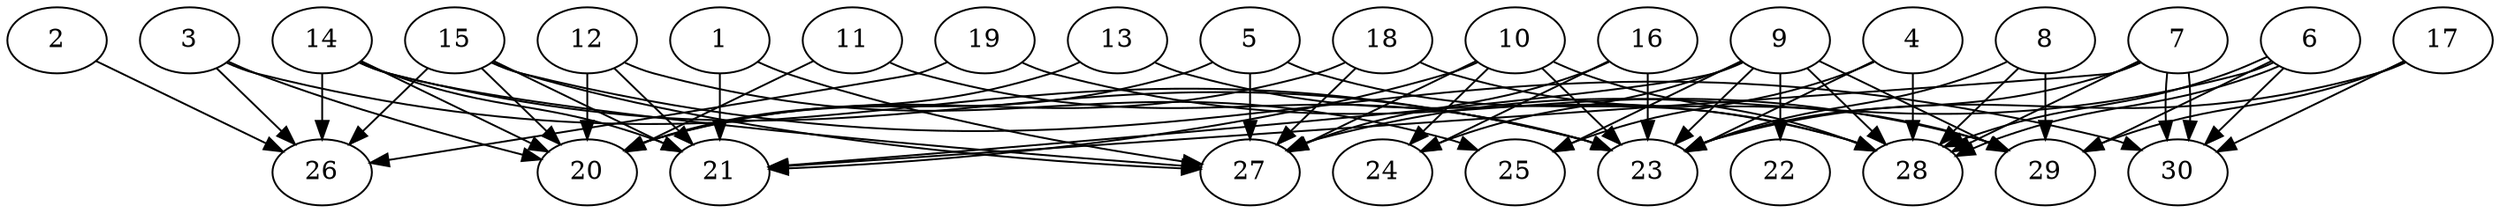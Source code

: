 // DAG automatically generated by daggen at Thu Oct  3 14:04:19 2019
// ./daggen --dot -n 30 --ccr 0.4 --fat 0.9 --regular 0.9 --density 0.6 --mindata 5242880 --maxdata 52428800 
digraph G {
  1 [size="64983040", alpha="0.17", expect_size="25993216"] 
  1 -> 21 [size ="25993216"]
  1 -> 27 [size ="25993216"]
  2 [size="41720320", alpha="0.00", expect_size="16688128"] 
  2 -> 26 [size ="16688128"]
  3 [size="93337600", alpha="0.12", expect_size="37335040"] 
  3 -> 20 [size ="37335040"]
  3 -> 23 [size ="37335040"]
  3 -> 26 [size ="37335040"]
  4 [size="45644800", alpha="0.09", expect_size="18257920"] 
  4 -> 23 [size ="18257920"]
  4 -> 25 [size ="18257920"]
  4 -> 28 [size ="18257920"]
  5 [size="73676800", alpha="0.04", expect_size="29470720"] 
  5 -> 20 [size ="29470720"]
  5 -> 27 [size ="29470720"]
  5 -> 28 [size ="29470720"]
  6 [size="24552960", alpha="0.18", expect_size="9821184"] 
  6 -> 27 [size ="9821184"]
  6 -> 28 [size ="9821184"]
  6 -> 28 [size ="9821184"]
  6 -> 29 [size ="9821184"]
  6 -> 30 [size ="9821184"]
  7 [size="90096640", alpha="0.07", expect_size="36038656"] 
  7 -> 21 [size ="36038656"]
  7 -> 23 [size ="36038656"]
  7 -> 28 [size ="36038656"]
  7 -> 30 [size ="36038656"]
  7 -> 30 [size ="36038656"]
  8 [size="106810880", alpha="0.04", expect_size="42724352"] 
  8 -> 23 [size ="42724352"]
  8 -> 28 [size ="42724352"]
  8 -> 29 [size ="42724352"]
  9 [size="44011520", alpha="0.19", expect_size="17604608"] 
  9 -> 21 [size ="17604608"]
  9 -> 22 [size ="17604608"]
  9 -> 23 [size ="17604608"]
  9 -> 24 [size ="17604608"]
  9 -> 25 [size ="17604608"]
  9 -> 28 [size ="17604608"]
  9 -> 29 [size ="17604608"]
  10 [size="24514560", alpha="0.03", expect_size="9805824"] 
  10 -> 21 [size ="9805824"]
  10 -> 23 [size ="9805824"]
  10 -> 24 [size ="9805824"]
  10 -> 27 [size ="9805824"]
  10 -> 28 [size ="9805824"]
  11 [size="65505280", alpha="0.17", expect_size="26202112"] 
  11 -> 20 [size ="26202112"]
  11 -> 23 [size ="26202112"]
  12 [size="48906240", alpha="0.18", expect_size="19562496"] 
  12 -> 20 [size ="19562496"]
  12 -> 21 [size ="19562496"]
  12 -> 25 [size ="19562496"]
  13 [size="50273280", alpha="0.07", expect_size="20109312"] 
  13 -> 20 [size ="20109312"]
  13 -> 28 [size ="20109312"]
  14 [size="123072000", alpha="0.03", expect_size="49228800"] 
  14 -> 20 [size ="49228800"]
  14 -> 21 [size ="49228800"]
  14 -> 23 [size ="49228800"]
  14 -> 26 [size ="49228800"]
  14 -> 27 [size ="49228800"]
  15 [size="59996160", alpha="0.19", expect_size="23998464"] 
  15 -> 20 [size ="23998464"]
  15 -> 21 [size ="23998464"]
  15 -> 26 [size ="23998464"]
  15 -> 27 [size ="23998464"]
  15 -> 30 [size ="23998464"]
  16 [size="86115840", alpha="0.02", expect_size="34446336"] 
  16 -> 23 [size ="34446336"]
  16 -> 24 [size ="34446336"]
  16 -> 27 [size ="34446336"]
  17 [size="75164160", alpha="0.09", expect_size="30065664"] 
  17 -> 23 [size ="30065664"]
  17 -> 29 [size ="30065664"]
  17 -> 30 [size ="30065664"]
  18 [size="116917760", alpha="0.15", expect_size="46767104"] 
  18 -> 20 [size ="46767104"]
  18 -> 27 [size ="46767104"]
  18 -> 29 [size ="46767104"]
  19 [size="21975040", alpha="0.19", expect_size="8790016"] 
  19 -> 26 [size ="8790016"]
  19 -> 29 [size ="8790016"]
  20 [size="18969600", alpha="0.16", expect_size="7587840"] 
  21 [size="39114240", alpha="0.03", expect_size="15645696"] 
  22 [size="21373440", alpha="0.14", expect_size="8549376"] 
  23 [size="127239680", alpha="0.18", expect_size="50895872"] 
  24 [size="52113920", alpha="0.09", expect_size="20845568"] 
  25 [size="71160320", alpha="0.09", expect_size="28464128"] 
  26 [size="65615360", alpha="0.12", expect_size="26246144"] 
  27 [size="78668800", alpha="0.07", expect_size="31467520"] 
  28 [size="15493120", alpha="0.18", expect_size="6197248"] 
  29 [size="101340160", alpha="0.15", expect_size="40536064"] 
  30 [size="94341120", alpha="0.14", expect_size="37736448"] 
}
